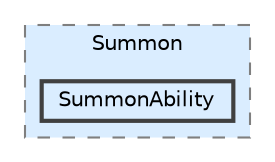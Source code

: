 digraph "Q:/IdleWave/Projet/Assets/Scripts/RogueGenesia/Survival/Summon/SummonAbility"
{
 // LATEX_PDF_SIZE
  bgcolor="transparent";
  edge [fontname=Helvetica,fontsize=10,labelfontname=Helvetica,labelfontsize=10];
  node [fontname=Helvetica,fontsize=10,shape=box,height=0.2,width=0.4];
  compound=true
  subgraph clusterdir_5ef2c5805e6cebce8cd2007e6fdd3e75 {
    graph [ bgcolor="#daedff", pencolor="grey50", label="Summon", fontname=Helvetica,fontsize=10 style="filled,dashed", URL="dir_5ef2c5805e6cebce8cd2007e6fdd3e75.html",tooltip=""]
  dir_53d4109f712e3a1172e7713e6a39d5ec [label="SummonAbility", fillcolor="#daedff", color="grey25", style="filled,bold", URL="dir_53d4109f712e3a1172e7713e6a39d5ec.html",tooltip=""];
  }
}
